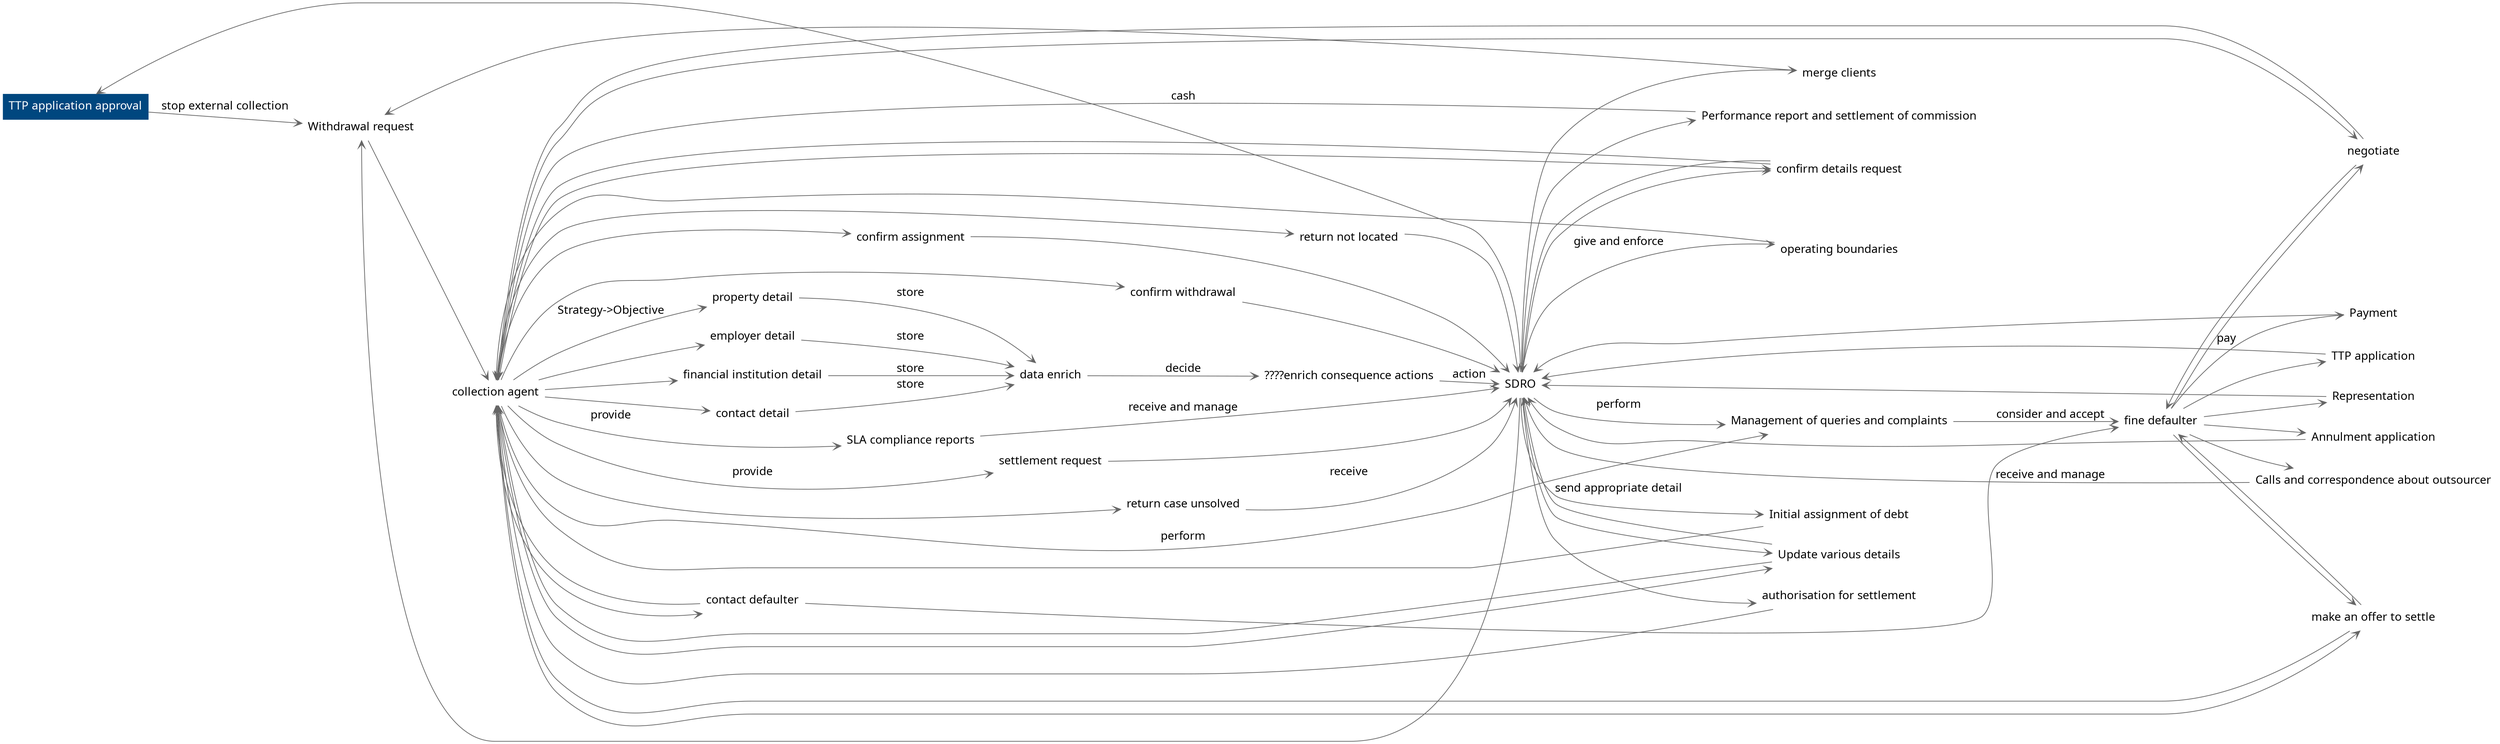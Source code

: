 digraph G { rankdir="LR"
edge [color="#666666", arrowhead="open", fontname="Trebuchet MS"] 
node [shape=plaintext, fontname="Trebuchet MS"]
n17 [URL="/nodes/17",  label="TTP application approval", fontsize="16", style=filled fillcolor="#00477f", fontcolor="White"]
n7 [URL="/nodes/7",  label="SDRO", fontsize="16"]
n12 [URL="/nodes/12",  label="confirm assignment", fontsize="16"]
n6 [URL="/nodes/6",  label="collection agent", fontsize="16"]
n9 [URL="/nodes/9",  label="Withdrawal request", fontsize="16"]
n13 [URL="/nodes/13",  label="confirm withdrawal", fontsize="16"]
n10 [URL="/nodes/10",  label="Initial assignment of debt", fontsize="16"]
n18 [URL="/nodes/18",  label="confirm details request", fontsize="16"]
n27 [URL="/nodes/27",  label="operating boundaries", fontsize="16"]
n30 [URL="/nodes/30",  label="authorisation for settlement", fontsize="16"]
n31 [URL="/nodes/31",  label="Performance report and settlement of commission", fontsize="16"]
n36 [URL="/nodes/36",  label="Update various details", fontsize="16"]
n39 [URL="/nodes/39",  label="make an offer to settle", fontsize="16"]
n5 [URL="/nodes/5",  label="fine defaulter", fontsize="16"]
n38 [URL="/nodes/38",  label="negotiate", fontsize="16"]
n37 [URL="/nodes/37",  label="contact defaulter", fontsize="16"]
n15 [URL="/nodes/15",  label="Payment", fontsize="16"]
n35 [URL="/nodes/35",  label="Management of queries and complaints", fontsize="16"]
n19 [URL="/nodes/19",  label="Representation", fontsize="16"]
n20 [URL="/nodes/20",  label="Annulment application", fontsize="16"]
n26 [URL="/nodes/26",  label="????enrich consequence actions", fontsize="16"]
n25 [URL="/nodes/25",  label="data enrich", fontsize="16"]
n21 [URL="/nodes/21",  label="employer detail", fontsize="16"]
n22 [URL="/nodes/22",  label="financial institution detail", fontsize="16"]
n23 [URL="/nodes/23",  label="contact detail", fontsize="16"]
n24 [URL="/nodes/24",  label="property detail", fontsize="16"]
n28 [URL="/nodes/28",  label="SLA compliance reports", fontsize="16"]
n29 [URL="/nodes/29",  label="settlement request", fontsize="16"]
n33 [URL="/nodes/33",  label="return case unsolved", fontsize="16"]
n34 [URL="/nodes/34",  label="Calls and correspondence about outsourcer", fontsize="16"]
n16 [URL="/nodes/16",  label="TTP application", fontsize="16"]
n40 [URL="/nodes/40",  label="return not located", fontsize="16"]
n14 [URL="/nodes/14",  label="merge clients", fontsize="16"]
n7 -> n17 [URL="/edges/64"]
n12 -> n7 [URL="/edges/13"]
n6 -> n12 [URL="/edges/11"]
n9 -> n6 [URL="/edges/9"]
n7 -> n9 [URL="/edges/6"]
n13 -> n7 [URL="/edges/14"]
n6 -> n13 [URL="/edges/12"]
n10 -> n6 [URL="/edges/10"]
n7 -> n10 [URL="/edges/8",  label="send appropriate detail", fontsize="16"]
n18 -> n6 [URL="/edges/25"]
n6 -> n18 [URL="/edges/22"]
n7 -> n18 [URL="/edges/24"]
n27 -> n6 [URL="/edges/41"]
n7 -> n27 [URL="/edges/40",  label="give and enforce", fontsize="16"]
n30 -> n6 [URL="/edges/47"]
n7 -> n30 [URL="/edges/46"]
n31 -> n6 [URL="/edges/50",  label="cash", fontsize="16"]
n7 -> n31 [URL="/edges/49"]
n36 -> n6 [URL="/edges/60"]
n7 -> n36 [URL="/edges/58"]
n6 -> n36 [URL="/edges/62"]
n39 -> n6 [URL="/edges/69"]
n5 -> n39 [URL="/edges/68"]
n6 -> n39 [URL="/edges/70"]
n38 -> n6 [URL="/edges/73"]
n5 -> n38 [URL="/edges/72"]
n6 -> n38 [URL="/edges/76"]
n37 -> n6 [URL="/edges/74"]
n6 -> n37 [URL="/edges/71"]
n15 -> n7 [URL="/edges/17"]
n5 -> n15 [URL="/edges/18",  label="pay", fontsize="16"]
n35 -> n5 [URL="/edges/57",  label="consider and accept", fontsize="16"]
n7 -> n35 [URL="/edges/56",  label="perform", fontsize="16"]
n6 -> n35 [URL="/edges/75",  label="perform", fontsize="16"]
n37 -> n5 [URL="/edges/65"]
n38 -> n5 [URL="/edges/66"]
n39 -> n5 [URL="/edges/67"]
n18 -> n7 [URL="/edges/23"]
n19 -> n7 [URL="/edges/28"]
n5 -> n19 [URL="/edges/26"]
n20 -> n7 [URL="/edges/29"]
n5 -> n20 [URL="/edges/27"]
n26 -> n7 [URL="/edges/39",  label="action", fontsize="16"]
n25 -> n26 [URL="/edges/38",  label="decide", fontsize="16"]
n21 -> n25 [URL="/edges/34",  label="store", fontsize="16"]
n6 -> n21 [URL="/edges/30"]
n22 -> n25 [URL="/edges/35",  label="store", fontsize="16"]
n6 -> n22 [URL="/edges/31"]
n23 -> n25 [URL="/edges/36",  label="store", fontsize="16"]
n6 -> n23 [URL="/edges/32"]
n24 -> n25 [URL="/edges/37",  label="store", fontsize="16"]
n6 -> n24 [URL="/edges/33",  label="Strategy->Objective", fontsize="16"]
n28 -> n7 [URL="/edges/43",  label="receive and manage", fontsize="16"]
n6 -> n28 [URL="/edges/42",  label="provide", fontsize="16"]
n29 -> n7 [URL="/edges/45"]
n6 -> n29 [URL="/edges/44",  label="provide", fontsize="16"]
n33 -> n7 [URL="/edges/53",  label="receive", fontsize="16"]
n6 -> n33 [URL="/edges/52"]
n34 -> n7 [URL="/edges/55",  label="receive and manage", fontsize="16"]
n5 -> n34 [URL="/edges/54"]
n36 -> n7 [URL="/edges/61"]
n16 -> n7 [URL="/edges/63"]
n5 -> n16 [URL="/edges/19"]
n40 -> n7 [URL="/edges/78"]
n6 -> n40 [URL="/edges/77"]
n14 -> n9 [URL="/edges/16"]
n7 -> n14 [URL="/edges/15"]
n17 -> n9 [URL="/edges/21",  label="stop external collection", fontsize="16"]
  }